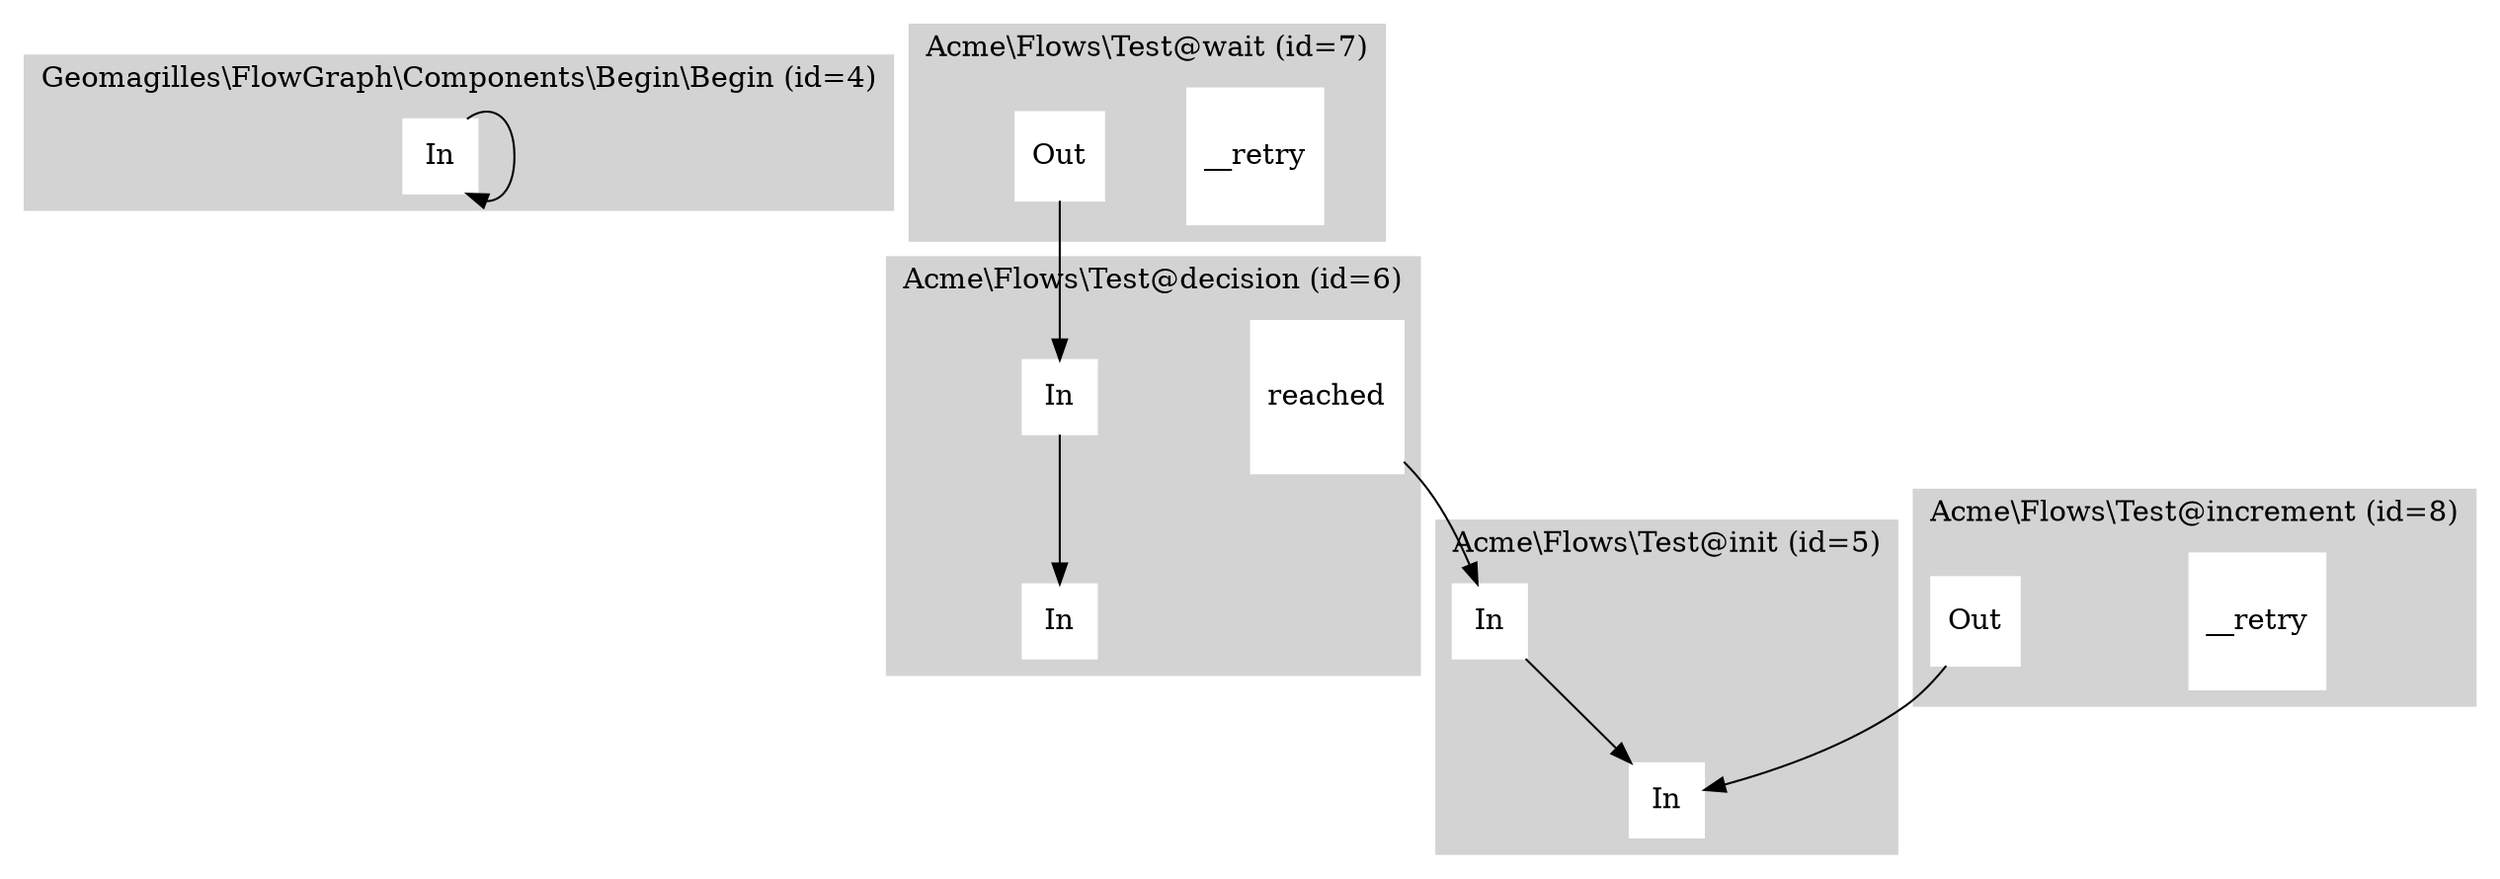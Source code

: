 digraph "3" {

subgraph cluster_4 {
  label = "Geomagilles\\FlowGraph\\Components\\Begin\\Begin (id=4)";
  style = filled;
  color = lightgrey;
  node [style=filled,color=white];
  1 [label="Out",shape="square"];
}

subgraph cluster_5 {
  label = "Acme\\Flows\\Test@init (id=5)";
  style = filled;
  color = lightgrey;
  node [style=filled,color=white];
  1 [label="In",shape="square"];
  2 [label="__retry",shape="square"];
  3 [label="Out",shape="square"];
}

subgraph cluster_6 {
  label = "Acme\\Flows\\Test@decision (id=6)";
  style = filled;
  color = lightgrey;
  node [style=filled,color=white];
  2 [label="In",shape="square"];
  4 [label="__retry",shape="square"];
  5 [label="continue",shape="square"];
  6 [label="reached",shape="square"];
}

subgraph cluster_7 {
  label = "Acme\\Flows\\Test@wait (id=7)";
  style = filled;
  color = lightgrey;
  node [style=filled,color=white];
  3 [label="In",shape="square"];
  7 [label="__retry",shape="square"];
  8 [label="Out",shape="square"];
}

subgraph cluster_8 {
  label = "Acme\\Flows\\Test@increment (id=8)";
  style = filled;
  color = lightgrey;
  node [style=filled,color=white];
  4 [label="In",shape="square"];
  9 [label="__retry",shape="square"];
  10 [label="Out",shape="square"];
}

subgraph cluster_9 {
  label = "Geomagilles\\FlowGraph\\Components\\End\\End (id=9)";
  style = filled;
  color = lightgrey;
  node [style=filled,color=white];
  5 [label="In",shape="square"];
}
"1"->"1";
"3"->"2";
"5"->"4";
"6"->"3";
"8"->"5";
"10"->"2";
}